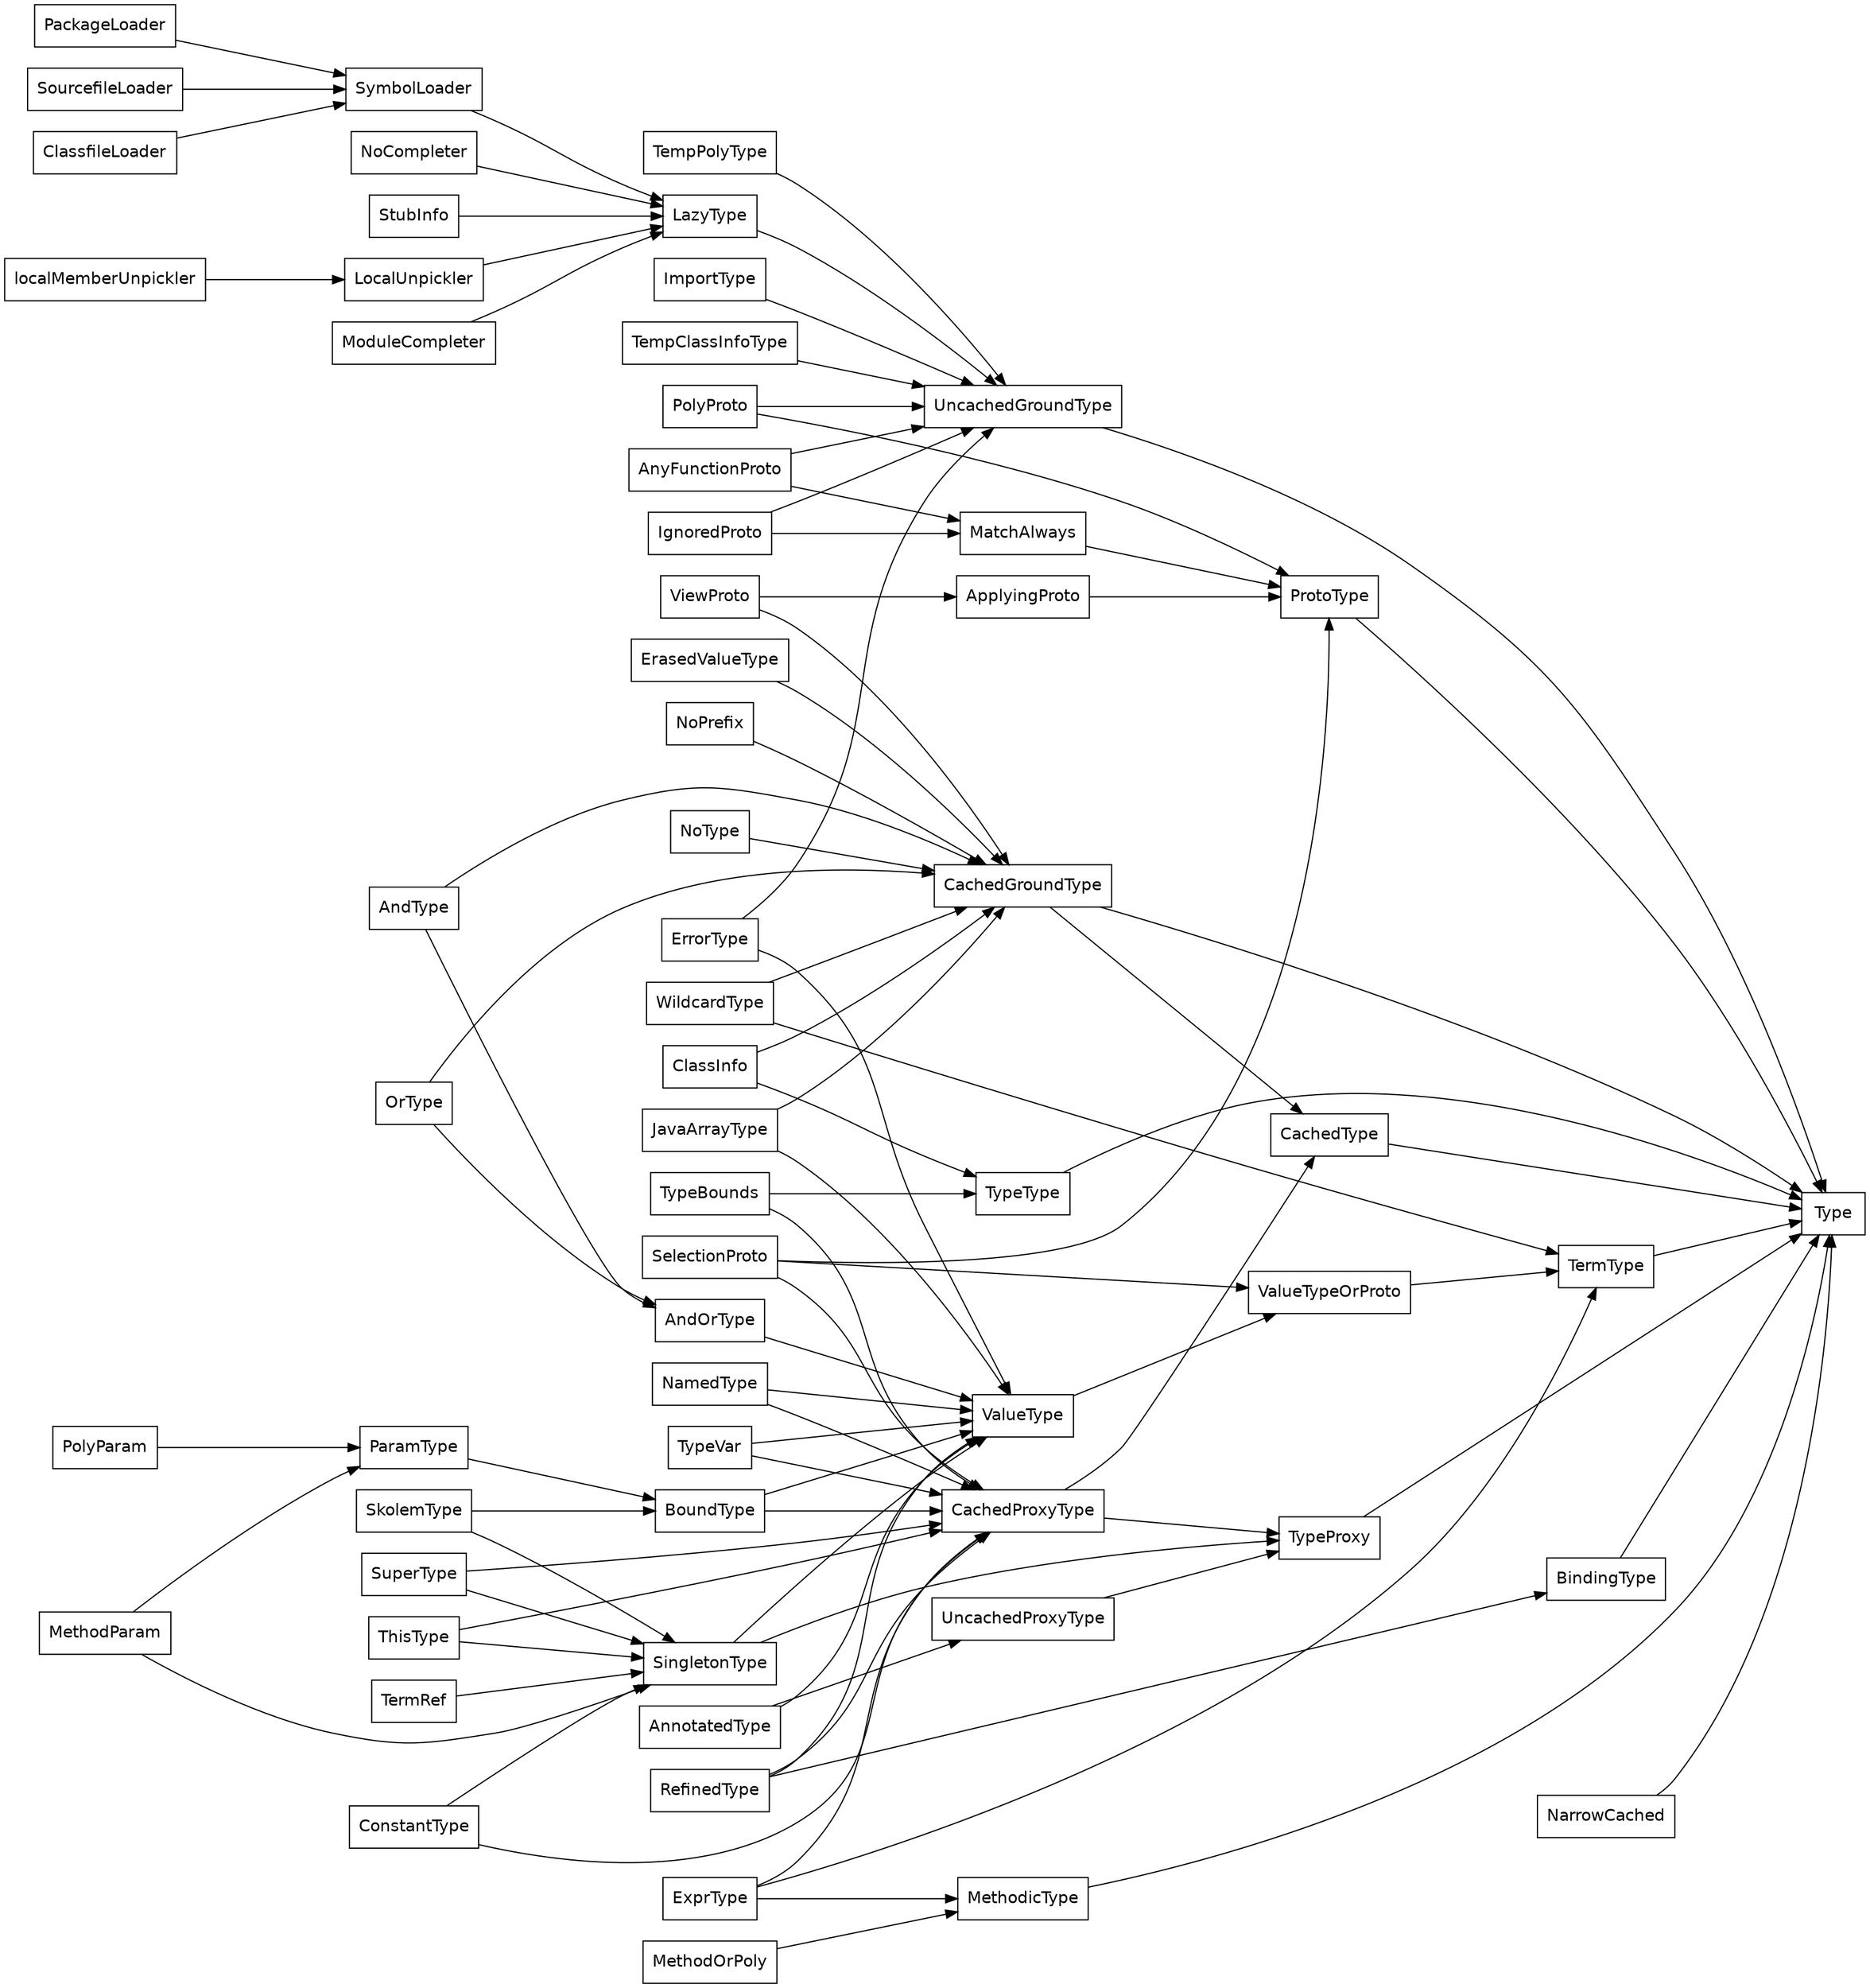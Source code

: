 digraph diagram {
  rankdir = "LR"
  ranksep = "1.5"
  node [fontname = "Helvetica", shape = "box"]
  "OrType" -> "CachedGroundType"
  "OrType" -> "AndOrType"
  "TypeVar" -> "CachedProxyType"
  "TypeVar" -> "ValueType"
  "ClassfileLoader" -> "SymbolLoader"
  "AndOrType" -> "ValueType"
  "BindingType" -> "Type"
  "TypeType" -> "Type"
  "TempPolyType" -> "UncachedGroundType"
  "RefinedType" -> "CachedProxyType"
  "RefinedType" -> "BindingType"
  "RefinedType" -> "ValueType"
  "ErrorType" -> "UncachedGroundType"
  "ErrorType" -> "ValueType"
  "UncachedGroundType" -> "Type"
  "ImportType" -> "UncachedGroundType"
  "AnnotatedType" -> "UncachedProxyType"
  "AnnotatedType" -> "ValueType"
  "ViewProto" -> "CachedGroundType"
  "ViewProto" -> "ApplyingProto"
  "AnyFunctionProto" -> "UncachedGroundType"
  "AnyFunctionProto" -> "MatchAlways"
  "NoCompleter" -> "LazyType"
  "IgnoredProto" -> "UncachedGroundType"
  "IgnoredProto" -> "MatchAlways"
  "MethodParam" -> "ParamType"
  "MethodParam" -> "SingletonType"
  "PackageLoader" -> "SymbolLoader"
  "NoPrefix" -> "CachedGroundType"
  "ProtoType" -> "Type"
  "WildcardType" -> "CachedGroundType"
  "WildcardType" -> "TermType"
  "LazyType" -> "UncachedGroundType"
  "ExprType" -> "CachedProxyType"
  "ExprType" -> "TermType"
  "ExprType" -> "MethodicType"
  "NamedType" -> "CachedProxyType"
  "NamedType" -> "ValueType"
  "ClassInfo" -> "CachedGroundType"
  "ClassInfo" -> "TypeType"
  "SkolemType" -> "BoundType"
  "SkolemType" -> "SingletonType"
  "TermType" -> "Type"
  "NoType" -> "CachedGroundType"
  "StubInfo" -> "LazyType"
  "SymbolLoader" -> "LazyType"
  "localMemberUnpickler" -> "LocalUnpickler"
  "MethodicType" -> "Type"
  "MethodOrPoly" -> "MethodicType"
  "MatchAlways" -> "ProtoType"
  "TermRef" -> "SingletonType"
  "UncachedProxyType" -> "TypeProxy"
  "BoundType" -> "CachedProxyType"
  "BoundType" -> "ValueType"
  "ErasedValueType" -> "CachedGroundType"
  "CachedProxyType" -> "TypeProxy"
  "CachedProxyType" -> "CachedType"
  "ConstantType" -> "CachedProxyType"
  "ConstantType" -> "SingletonType"
  "SuperType" -> "CachedProxyType"
  "SuperType" -> "SingletonType"
  "CachedType" -> "Type"
  "ThisType" -> "CachedProxyType"
  "ThisType" -> "SingletonType"
  "PolyProto" -> "UncachedGroundType"
  "PolyProto" -> "ProtoType"
  "ApplyingProto" -> "ProtoType"
  "SelectionProto" -> "CachedProxyType"
  "SelectionProto" -> "ProtoType"
  "SelectionProto" -> "ValueTypeOrProto"
  "NarrowCached" -> "Type"
  "ModuleCompleter" -> "LazyType"
  "CachedGroundType" -> "Type"
  "CachedGroundType" -> "CachedType"
  "PolyParam" -> "ParamType"
  "LocalUnpickler" -> "LazyType"
  "ParamType" -> "BoundType"
  "TypeBounds" -> "CachedProxyType"
  "TypeBounds" -> "TypeType"
  "JavaArrayType" -> "CachedGroundType"
  "JavaArrayType" -> "ValueType"
  "ValueTypeOrProto" -> "TermType"
  "ValueType" -> "ValueTypeOrProto"
  "TypeProxy" -> "Type"
  "TempClassInfoType" -> "UncachedGroundType"
  "SourcefileLoader" -> "SymbolLoader"
  "AndType" -> "CachedGroundType"
  "AndType" -> "AndOrType"
  "SingletonType" -> "TypeProxy"
  "SingletonType" -> "ValueType"
}
